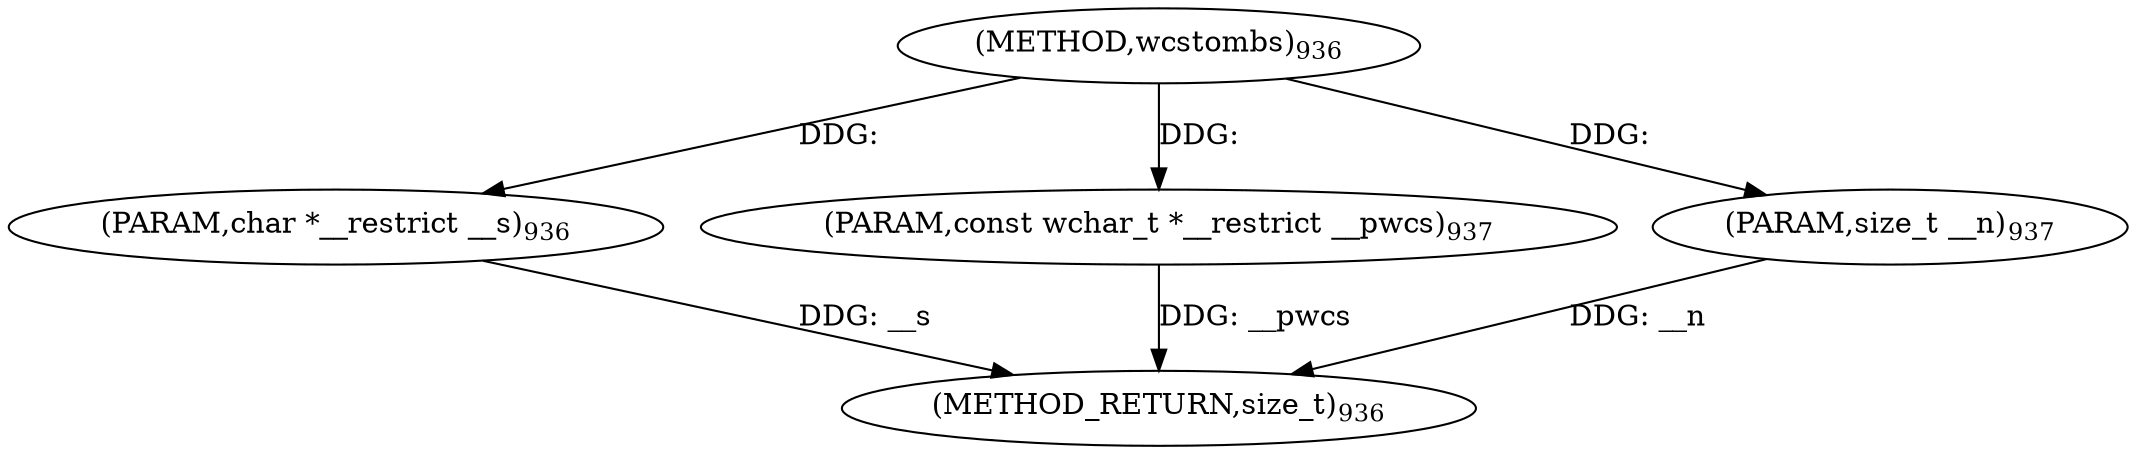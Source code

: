 digraph "wcstombs" {  
"33393" [label = <(METHOD,wcstombs)<SUB>936</SUB>> ]
"33397" [label = <(METHOD_RETURN,size_t)<SUB>936</SUB>> ]
"33394" [label = <(PARAM,char *__restrict __s)<SUB>936</SUB>> ]
"33395" [label = <(PARAM,const wchar_t *__restrict __pwcs)<SUB>937</SUB>> ]
"33396" [label = <(PARAM,size_t __n)<SUB>937</SUB>> ]
  "33394" -> "33397"  [ label = "DDG: __s"] 
  "33395" -> "33397"  [ label = "DDG: __pwcs"] 
  "33396" -> "33397"  [ label = "DDG: __n"] 
  "33393" -> "33394"  [ label = "DDG: "] 
  "33393" -> "33395"  [ label = "DDG: "] 
  "33393" -> "33396"  [ label = "DDG: "] 
}
